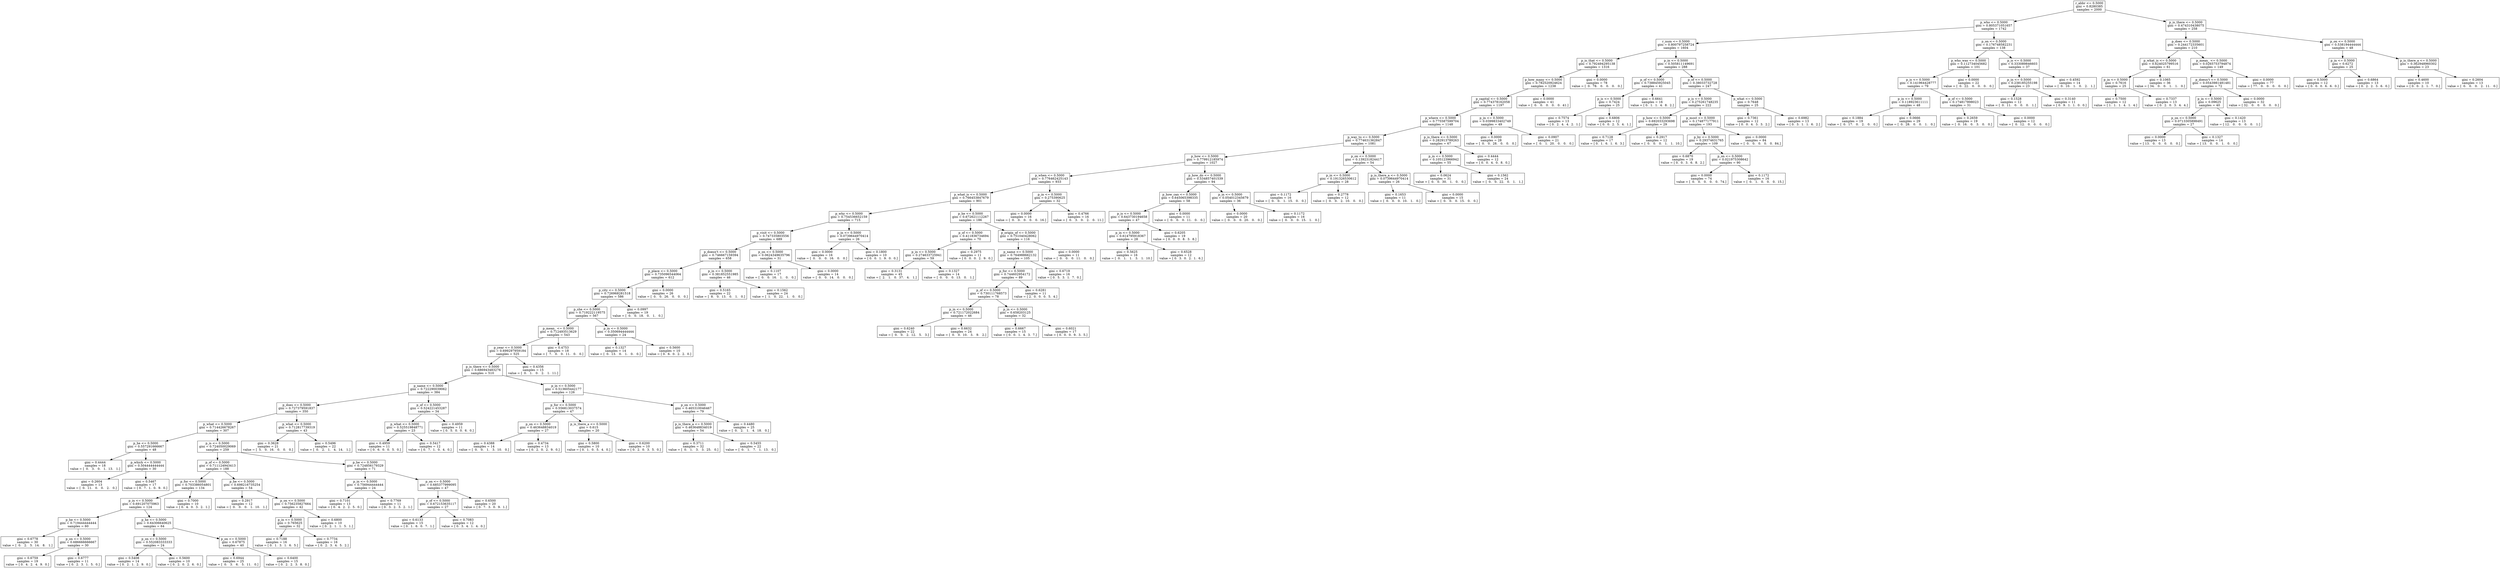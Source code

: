 digraph Tree {
0 [label="r_abbr <= 0.5000\ngini = 0.8280385\nsamples = 2000", shape="box"] ;
1 [label="p_who <= 0.5000\ngini = 0.805371051657\nsamples = 1742", shape="box"] ;
0 -> 1 ;
2 [label="r_num <= 0.5000\ngini = 0.800797258724\nsamples = 1604", shape="box"] ;
1 -> 2 ;
3 [label="p_is_that <= 0.5000\ngini = 0.792494295138\nsamples = 1316", shape="box"] ;
2 -> 3 ;
4 [label="p_how_many <= 0.5000\ngini = 0.782520924624\nsamples = 1238", shape="box"] ;
3 -> 4 ;
5 [label="p_capital <= 0.5000\ngini = 0.774378162058\nsamples = 1197", shape="box"] ;
4 -> 5 ;
6 [label="p_where <= 0.5000\ngini = 0.775587599704\nsamples = 1148", shape="box"] ;
5 -> 6 ;
7 [label="p_way_to <= 0.5000\ngini = 0.774631362847\nsamples = 1081", shape="box"] ;
6 -> 7 ;
8 [label="p_how <= 0.5000\ngini = 0.779912185974\nsamples = 1027", shape="box"] ;
7 -> 8 ;
9 [label="p_when <= 0.5000\ngini = 0.776462425143\nsamples = 933", shape="box"] ;
8 -> 9 ;
10 [label="p_what_is <= 0.5000\ngini = 0.766453847679\nsamples = 901", shape="box"] ;
9 -> 10 ;
11 [label="p_why <= 0.5000\ngini = 0.754536652159\nsamples = 715", shape="box"] ;
10 -> 11 ;
12 [label="p_visit <= 0.5000\ngini = 0.747335803556\nsamples = 689", shape="box"] ;
11 -> 12 ;
13 [label="p_doesn't <= 0.5000\ngini = 0.746667159394\nsamples = 658", shape="box"] ;
12 -> 13 ;
14 [label="p_place <= 0.5000\ngini = 0.735096544064\nsamples = 612", shape="box"] ;
13 -> 14 ;
15 [label="p_city <= 0.5000\ngini = 0.726968281518\nsamples = 586", shape="box"] ;
14 -> 15 ;
16 [label="p_she <= 0.5000\ngini = 0.719222119575\nsamples = 567", shape="box"] ;
15 -> 16 ;
17 [label="p_mean_ <= 0.5000\ngini = 0.712493513629\nsamples = 543", shape="box"] ;
16 -> 17 ;
18 [label="p_year <= 0.5000\ngini = 0.699297959184\nsamples = 525", shape="box"] ;
17 -> 18 ;
19 [label="p_is_there <= 0.5000\ngini = 0.686943483276\nsamples = 510", shape="box"] ;
18 -> 19 ;
20 [label="p_name <= 0.5000\ngini = 0.722290039062\nsamples = 384", shape="box"] ;
19 -> 20 ;
21 [label="p_does <= 0.5000\ngini = 0.727379591837\nsamples = 350", shape="box"] ;
20 -> 21 ;
22 [label="p_what <= 0.5000\ngini = 0.714426678267\nsamples = 307", shape="box"] ;
21 -> 22 ;
23 [label="p_he <= 0.5000\ngini = 0.557291666667\nsamples = 48", shape="box"] ;
22 -> 23 ;
24 [label="gini = 0.4444\nsamples = 18\nvalue = [  0.   3.   0.   1.  13.   1.]", shape="box"] ;
23 -> 24 ;
25 [label="p_which <= 0.5000\ngini = 0.504444444444\nsamples = 30", shape="box"] ;
23 -> 25 ;
26 [label="gini = 0.2604\nsamples = 13\nvalue = [  0.  11.   0.   0.   2.   0.]", shape="box"] ;
25 -> 26 ;
27 [label="gini = 0.5467\nsamples = 17\nvalue = [ 0.  7.  1.  0.  9.  0.]", shape="box"] ;
25 -> 27 ;
28 [label="p_is <= 0.5000\ngini = 0.724050029069\nsamples = 259", shape="box"] ;
22 -> 28 ;
29 [label="p_of <= 0.5000\ngini = 0.711124943413\nsamples = 188", shape="box"] ;
28 -> 29 ;
30 [label="p_for <= 0.5000\ngini = 0.703386054801\nsamples = 134", shape="box"] ;
29 -> 30 ;
31 [label="p_in <= 0.5000\ngini = 0.691207075963\nsamples = 124", shape="box"] ;
30 -> 31 ;
32 [label="p_he <= 0.5000\ngini = 0.719444444444\nsamples = 60", shape="box"] ;
31 -> 32 ;
33 [label="gini = 0.6778\nsamples = 30\nvalue = [  0.   2.   5.  14.   8.   1.]", shape="box"] ;
32 -> 33 ;
34 [label="p_on <= 0.5000\ngini = 0.686666666667\nsamples = 30", shape="box"] ;
32 -> 34 ;
35 [label="gini = 0.6759\nsamples = 19\nvalue = [ 0.  4.  2.  4.  9.  0.]", shape="box"] ;
34 -> 35 ;
36 [label="gini = 0.6777\nsamples = 11\nvalue = [ 0.  2.  3.  1.  5.  0.]", shape="box"] ;
34 -> 36 ;
37 [label="p_he <= 0.5000\ngini = 0.64306640625\nsamples = 64", shape="box"] ;
31 -> 37 ;
38 [label="p_on <= 0.5000\ngini = 0.552083333333\nsamples = 24", shape="box"] ;
37 -> 38 ;
39 [label="gini = 0.5408\nsamples = 14\nvalue = [ 0.  2.  1.  2.  9.  0.]", shape="box"] ;
38 -> 39 ;
40 [label="gini = 0.5600\nsamples = 10\nvalue = [ 0.  2.  0.  2.  6.  0.]", shape="box"] ;
38 -> 40 ;
41 [label="p_on <= 0.5000\ngini = 0.67875\nsamples = 40", shape="box"] ;
37 -> 41 ;
42 [label="gini = 0.6944\nsamples = 25\nvalue = [  0.   3.   6.   5.  11.   0.]", shape="box"] ;
41 -> 42 ;
43 [label="gini = 0.6400\nsamples = 15\nvalue = [ 0.  2.  2.  3.  8.  0.]", shape="box"] ;
41 -> 43 ;
44 [label="gini = 0.7000\nsamples = 10\nvalue = [ 0.  4.  0.  3.  2.  1.]", shape="box"] ;
30 -> 44 ;
45 [label="p_he <= 0.5000\ngini = 0.698216735254\nsamples = 54", shape="box"] ;
29 -> 45 ;
46 [label="gini = 0.2917\nsamples = 12\nvalue = [  0.   0.   0.   1.  10.   1.]", shape="box"] ;
45 -> 46 ;
47 [label="p_on <= 0.5000\ngini = 0.756235827664\nsamples = 42", shape="box"] ;
45 -> 47 ;
48 [label="p_in <= 0.5000\ngini = 0.765625\nsamples = 32", shape="box"] ;
47 -> 48 ;
49 [label="gini = 0.7188\nsamples = 16\nvalue = [ 0.  1.  3.  1.  6.  5.]", shape="box"] ;
48 -> 49 ;
50 [label="gini = 0.7734\nsamples = 16\nvalue = [ 0.  2.  3.  4.  5.  2.]", shape="box"] ;
48 -> 50 ;
51 [label="gini = 0.6800\nsamples = 10\nvalue = [ 0.  2.  1.  1.  5.  1.]", shape="box"] ;
47 -> 51 ;
52 [label="p_he <= 0.5000\ngini = 0.724856179329\nsamples = 71", shape="box"] ;
28 -> 52 ;
53 [label="p_in <= 0.5000\ngini = 0.756944444444\nsamples = 24", shape="box"] ;
52 -> 53 ;
54 [label="gini = 0.7101\nsamples = 13\nvalue = [ 0.  4.  2.  2.  5.  0.]", shape="box"] ;
53 -> 54 ;
55 [label="gini = 0.7769\nsamples = 11\nvalue = [ 0.  3.  2.  3.  2.  1.]", shape="box"] ;
53 -> 55 ;
56 [label="p_on <= 0.5000\ngini = 0.685377999095\nsamples = 47", shape="box"] ;
52 -> 56 ;
57 [label="p_of <= 0.5000\ngini = 0.672153635117\nsamples = 27", shape="box"] ;
56 -> 57 ;
58 [label="gini = 0.6133\nsamples = 15\nvalue = [ 0.  1.  6.  0.  7.  1.]", shape="box"] ;
57 -> 58 ;
59 [label="gini = 0.7083\nsamples = 12\nvalue = [ 0.  3.  4.  1.  4.  0.]", shape="box"] ;
57 -> 59 ;
60 [label="gini = 0.6500\nsamples = 20\nvalue = [ 0.  7.  3.  0.  9.  1.]", shape="box"] ;
56 -> 60 ;
61 [label="p_what <= 0.5000\ngini = 0.712817739319\nsamples = 43", shape="box"] ;
21 -> 61 ;
62 [label="gini = 0.3628\nsamples = 21\nvalue = [  5.   0.  16.   0.   0.   0.]", shape="box"] ;
61 -> 62 ;
63 [label="gini = 0.5496\nsamples = 22\nvalue = [  0.   2.   1.   4.  14.   1.]", shape="box"] ;
61 -> 63 ;
64 [label="p_of <= 0.5000\ngini = 0.524221453287\nsamples = 34", shape="box"] ;
20 -> 64 ;
65 [label="p_what <= 0.5000\ngini = 0.525519848771\nsamples = 23", shape="box"] ;
64 -> 65 ;
66 [label="gini = 0.4959\nsamples = 11\nvalue = [ 0.  6.  0.  0.  5.  0.]", shape="box"] ;
65 -> 66 ;
67 [label="gini = 0.5417\nsamples = 12\nvalue = [ 0.  7.  1.  0.  4.  0.]", shape="box"] ;
65 -> 67 ;
68 [label="gini = 0.4959\nsamples = 11\nvalue = [ 0.  5.  0.  0.  6.  0.]", shape="box"] ;
64 -> 68 ;
69 [label="p_in <= 0.5000\ngini = 0.513605442177\nsamples = 126", shape="box"] ;
19 -> 69 ;
70 [label="p_for <= 0.5000\ngini = 0.556813037574\nsamples = 47", shape="box"] ;
69 -> 70 ;
71 [label="p_on <= 0.5000\ngini = 0.463648834019\nsamples = 27", shape="box"] ;
70 -> 71 ;
72 [label="gini = 0.4388\nsamples = 14\nvalue = [  0.   0.   1.   3.  10.   0.]", shape="box"] ;
71 -> 72 ;
73 [label="gini = 0.4734\nsamples = 13\nvalue = [ 0.  2.  0.  2.  9.  0.]", shape="box"] ;
71 -> 73 ;
74 [label="p_is_there_a <= 0.5000\ngini = 0.615\nsamples = 20", shape="box"] ;
70 -> 74 ;
75 [label="gini = 0.5800\nsamples = 10\nvalue = [ 0.  1.  0.  5.  4.  0.]", shape="box"] ;
74 -> 75 ;
76 [label="gini = 0.6200\nsamples = 10\nvalue = [ 0.  2.  0.  3.  5.  0.]", shape="box"] ;
74 -> 76 ;
77 [label="p_on <= 0.5000\ngini = 0.465310046467\nsamples = 79", shape="box"] ;
69 -> 77 ;
78 [label="p_is_there_a <= 0.5000\ngini = 0.463648834019\nsamples = 54", shape="box"] ;
77 -> 78 ;
79 [label="gini = 0.3711\nsamples = 32\nvalue = [  0.   1.   3.   3.  25.   0.]", shape="box"] ;
78 -> 79 ;
80 [label="gini = 0.5455\nsamples = 22\nvalue = [  0.   1.   7.   1.  13.   0.]", shape="box"] ;
78 -> 80 ;
81 [label="gini = 0.4480\nsamples = 25\nvalue = [  0.   2.   1.   4.  18.   0.]", shape="box"] ;
77 -> 81 ;
82 [label="gini = 0.4356\nsamples = 15\nvalue = [  0.   1.   0.   2.   1.  11.]", shape="box"] ;
18 -> 82 ;
83 [label="gini = 0.4753\nsamples = 18\nvalue = [  7.   0.   0.  11.   0.   0.]", shape="box"] ;
17 -> 83 ;
84 [label="p_in <= 0.5000\ngini = 0.350694444444\nsamples = 24", shape="box"] ;
16 -> 84 ;
85 [label="gini = 0.1327\nsamples = 14\nvalue = [  0.  13.   0.   1.   0.   0.]", shape="box"] ;
84 -> 85 ;
86 [label="gini = 0.5600\nsamples = 10\nvalue = [ 0.  6.  0.  2.  2.  0.]", shape="box"] ;
84 -> 86 ;
87 [label="gini = 0.0997\nsamples = 19\nvalue = [  0.   0.  18.   0.   1.   0.]", shape="box"] ;
15 -> 87 ;
88 [label="gini = 0.0000\nsamples = 26\nvalue = [  0.   0.  26.   0.   0.   0.]", shape="box"] ;
14 -> 88 ;
89 [label="p_in <= 0.5000\ngini = 0.381852551985\nsamples = 46", shape="box"] ;
13 -> 89 ;
90 [label="gini = 0.5165\nsamples = 22\nvalue = [  8.   0.  13.   0.   1.   0.]", shape="box"] ;
89 -> 90 ;
91 [label="gini = 0.1562\nsamples = 24\nvalue = [  1.   0.  22.   1.   0.   0.]", shape="box"] ;
89 -> 91 ;
92 [label="p_on <= 0.5000\ngini = 0.0624349635796\nsamples = 31", shape="box"] ;
12 -> 92 ;
93 [label="gini = 0.1107\nsamples = 17\nvalue = [  0.   0.  16.   1.   0.   0.]", shape="box"] ;
92 -> 93 ;
94 [label="gini = 0.0000\nsamples = 14\nvalue = [  0.   0.  14.   0.   0.   0.]", shape="box"] ;
92 -> 94 ;
95 [label="p_in <= 0.5000\ngini = 0.0739644970414\nsamples = 26", shape="box"] ;
11 -> 95 ;
96 [label="gini = 0.0000\nsamples = 16\nvalue = [  0.   0.   0.  16.   0.   0.]", shape="box"] ;
95 -> 96 ;
97 [label="gini = 0.1800\nsamples = 10\nvalue = [ 0.  0.  1.  9.  0.  0.]", shape="box"] ;
95 -> 97 ;
98 [label="p_he <= 0.5000\ngini = 0.672621112267\nsamples = 186", shape="box"] ;
10 -> 98 ;
99 [label="p_of <= 0.5000\ngini = 0.411836734694\nsamples = 70", shape="box"] ;
98 -> 99 ;
100 [label="p_in <= 0.5000\ngini = 0.274633725941\nsamples = 59", shape="box"] ;
99 -> 100 ;
101 [label="gini = 0.3131\nsamples = 45\nvalue = [  2.   1.   0.  37.   4.   1.]", shape="box"] ;
100 -> 101 ;
102 [label="gini = 0.1327\nsamples = 14\nvalue = [  0.   0.   0.  13.   0.   1.]", shape="box"] ;
100 -> 102 ;
103 [label="gini = 0.2975\nsamples = 11\nvalue = [ 0.  0.  0.  2.  9.  0.]", shape="box"] ;
99 -> 103 ;
104 [label="p_origin_of <= 0.5000\ngini = 0.751040428062\nsamples = 116", shape="box"] ;
98 -> 104 ;
105 [label="p_name <= 0.5000\ngini = 0.764988662132\nsamples = 105", shape="box"] ;
104 -> 105 ;
106 [label="p_for <= 0.5000\ngini = 0.744602954172\nsamples = 89", shape="box"] ;
105 -> 106 ;
107 [label="p_of <= 0.5000\ngini = 0.730111768573\nsamples = 78", shape="box"] ;
106 -> 107 ;
108 [label="p_in <= 0.5000\ngini = 0.721172022684\nsamples = 46", shape="box"] ;
107 -> 108 ;
109 [label="gini = 0.6240\nsamples = 22\nvalue = [  0.   0.   2.  12.   5.   3.]", shape="box"] ;
108 -> 109 ;
110 [label="gini = 0.6632\nsamples = 24\nvalue = [  0.   0.  10.   3.   9.   2.]", shape="box"] ;
108 -> 110 ;
111 [label="p_in <= 0.5000\ngini = 0.658203125\nsamples = 32", shape="box"] ;
107 -> 111 ;
112 [label="gini = 0.6667\nsamples = 15\nvalue = [ 0.  0.  1.  4.  3.  7.]", shape="box"] ;
111 -> 112 ;
113 [label="gini = 0.6021\nsamples = 17\nvalue = [ 0.  0.  0.  9.  3.  5.]", shape="box"] ;
111 -> 113 ;
114 [label="gini = 0.6281\nsamples = 11\nvalue = [ 2.  0.  0.  0.  5.  4.]", shape="box"] ;
106 -> 114 ;
115 [label="gini = 0.6719\nsamples = 16\nvalue = [ 0.  5.  3.  1.  7.  0.]", shape="box"] ;
105 -> 115 ;
116 [label="gini = 0.0000\nsamples = 11\nvalue = [  0.   0.   0.  11.   0.   0.]", shape="box"] ;
104 -> 116 ;
117 [label="p_in <= 0.5000\ngini = 0.275390625\nsamples = 32", shape="box"] ;
9 -> 117 ;
118 [label="gini = 0.0000\nsamples = 16\nvalue = [  0.   0.   0.   0.   0.  16.]", shape="box"] ;
117 -> 118 ;
119 [label="gini = 0.4766\nsamples = 16\nvalue = [  0.   3.   0.   2.   0.  11.]", shape="box"] ;
117 -> 119 ;
120 [label="p_how_do <= 0.5000\ngini = 0.534857401539\nsamples = 94", shape="box"] ;
8 -> 120 ;
121 [label="p_how_can <= 0.5000\ngini = 0.645065398335\nsamples = 58", shape="box"] ;
120 -> 121 ;
122 [label="p_is <= 0.5000\ngini = 0.643730194658\nsamples = 47", shape="box"] ;
121 -> 122 ;
123 [label="p_in <= 0.5000\ngini = 0.614795918367\nsamples = 28", shape="box"] ;
122 -> 123 ;
124 [label="gini = 0.5625\nsamples = 16\nvalue = [  0.   1.   1.   3.   1.  10.]", shape="box"] ;
123 -> 124 ;
125 [label="gini = 0.6528\nsamples = 12\nvalue = [ 0.  3.  0.  2.  1.  6.]", shape="box"] ;
123 -> 125 ;
126 [label="gini = 0.6205\nsamples = 19\nvalue = [ 0.  0.  0.  8.  3.  8.]", shape="box"] ;
122 -> 126 ;
127 [label="gini = 0.0000\nsamples = 11\nvalue = [  0.   0.   0.  11.   0.   0.]", shape="box"] ;
121 -> 127 ;
128 [label="p_in <= 0.5000\ngini = 0.054012345679\nsamples = 36", shape="box"] ;
120 -> 128 ;
129 [label="gini = 0.0000\nsamples = 20\nvalue = [  0.   0.   0.  20.   0.   0.]", shape="box"] ;
128 -> 129 ;
130 [label="gini = 0.1172\nsamples = 16\nvalue = [  0.   0.   0.  15.   1.   0.]", shape="box"] ;
128 -> 130 ;
131 [label="p_on <= 0.5000\ngini = 0.139231824417\nsamples = 54", shape="box"] ;
7 -> 131 ;
132 [label="p_in <= 0.5000\ngini = 0.191326530612\nsamples = 28", shape="box"] ;
131 -> 132 ;
133 [label="gini = 0.1172\nsamples = 16\nvalue = [  0.   0.   1.  15.   0.   0.]", shape="box"] ;
132 -> 133 ;
134 [label="gini = 0.2778\nsamples = 12\nvalue = [  0.   0.   2.  10.   0.   0.]", shape="box"] ;
132 -> 134 ;
135 [label="p_is_there_a <= 0.5000\ngini = 0.0739644970414\nsamples = 26", shape="box"] ;
131 -> 135 ;
136 [label="gini = 0.1653\nsamples = 11\nvalue = [  0.   0.   0.  10.   1.   0.]", shape="box"] ;
135 -> 136 ;
137 [label="gini = 0.0000\nsamples = 15\nvalue = [  0.   0.   0.  15.   0.   0.]", shape="box"] ;
135 -> 137 ;
138 [label="p_is_there <= 0.5000\ngini = 0.282913789263\nsamples = 67", shape="box"] ;
6 -> 138 ;
139 [label="p_in <= 0.5000\ngini = 0.105123966942\nsamples = 55", shape="box"] ;
138 -> 139 ;
140 [label="gini = 0.0624\nsamples = 31\nvalue = [  0.   0.  30.   1.   0.   0.]", shape="box"] ;
139 -> 140 ;
141 [label="gini = 0.1562\nsamples = 24\nvalue = [  0.   0.  22.   0.   1.   1.]", shape="box"] ;
139 -> 141 ;
142 [label="gini = 0.4444\nsamples = 12\nvalue = [ 0.  0.  4.  0.  8.  0.]", shape="box"] ;
138 -> 142 ;
143 [label="p_in <= 0.5000\ngini = 0.0399833402749\nsamples = 49", shape="box"] ;
5 -> 143 ;
144 [label="gini = 0.0000\nsamples = 28\nvalue = [  0.   0.  28.   0.   0.   0.]", shape="box"] ;
143 -> 144 ;
145 [label="gini = 0.0907\nsamples = 21\nvalue = [  0.   1.  20.   0.   0.   0.]", shape="box"] ;
143 -> 145 ;
146 [label="gini = 0.0000\nsamples = 41\nvalue = [  0.   0.   0.   0.   0.  41.]", shape="box"] ;
4 -> 146 ;
147 [label="gini = 0.0000\nsamples = 78\nvalue = [  0.  78.   0.   0.   0.   0.]", shape="box"] ;
3 -> 147 ;
148 [label="p_in <= 0.5000\ngini = 0.505811149691\nsamples = 288", shape="box"] ;
2 -> 148 ;
149 [label="p_of <= 0.5000\ngini = 0.738845925045\nsamples = 41", shape="box"] ;
148 -> 149 ;
150 [label="p_is <= 0.5000\ngini = 0.7424\nsamples = 25", shape="box"] ;
149 -> 150 ;
151 [label="gini = 0.7574\nsamples = 13\nvalue = [ 0.  2.  4.  4.  2.  1.]", shape="box"] ;
150 -> 151 ;
152 [label="gini = 0.6806\nsamples = 12\nvalue = [ 0.  0.  2.  5.  4.  1.]", shape="box"] ;
150 -> 152 ;
153 [label="gini = 0.6641\nsamples = 16\nvalue = [ 0.  1.  1.  4.  8.  2.]", shape="box"] ;
149 -> 153 ;
154 [label="p_of <= 0.5000\ngini = 0.38033732728\nsamples = 247", shape="box"] ;
148 -> 154 ;
155 [label="p_is <= 0.5000\ngini = 0.275261748235\nsamples = 222", shape="box"] ;
154 -> 155 ;
156 [label="p_how <= 0.5000\ngini = 0.692033293698\nsamples = 29", shape="box"] ;
155 -> 156 ;
157 [label="gini = 0.7128\nsamples = 17\nvalue = [ 0.  1.  6.  1.  6.  3.]", shape="box"] ;
156 -> 157 ;
158 [label="gini = 0.2917\nsamples = 12\nvalue = [  0.   0.   0.   1.   1.  10.]", shape="box"] ;
156 -> 158 ;
159 [label="p_most <= 0.5000\ngini = 0.174877177911\nsamples = 193", shape="box"] ;
155 -> 159 ;
160 [label="p_by <= 0.5000\ngini = 0.29374631765\nsamples = 109", shape="box"] ;
159 -> 160 ;
161 [label="gini = 0.6870\nsamples = 19\nvalue = [ 0.  0.  3.  6.  8.  2.]", shape="box"] ;
160 -> 161 ;
162 [label="p_on <= 0.5000\ngini = 0.021975308642\nsamples = 90", shape="box"] ;
160 -> 162 ;
163 [label="gini = 0.0000\nsamples = 74\nvalue = [  0.   0.   0.   0.   0.  74.]", shape="box"] ;
162 -> 163 ;
164 [label="gini = 0.1172\nsamples = 16\nvalue = [  0.   1.   0.   0.   0.  15.]", shape="box"] ;
162 -> 164 ;
165 [label="gini = 0.0000\nsamples = 84\nvalue = [  0.   0.   0.   0.   0.  84.]", shape="box"] ;
159 -> 165 ;
166 [label="p_what <= 0.5000\ngini = 0.7648\nsamples = 25", shape="box"] ;
154 -> 166 ;
167 [label="gini = 0.7361\nsamples = 12\nvalue = [ 0.  0.  4.  3.  3.  2.]", shape="box"] ;
166 -> 167 ;
168 [label="gini = 0.6982\nsamples = 13\nvalue = [ 0.  3.  1.  1.  6.  2.]", shape="box"] ;
166 -> 168 ;
169 [label="p_on <= 0.5000\ngini = 0.176748582231\nsamples = 138", shape="box"] ;
1 -> 169 ;
170 [label="p_who_was <= 0.5000\ngini = 0.112734045682\nsamples = 101", shape="box"] ;
169 -> 170 ;
171 [label="p_is <= 0.5000\ngini = 0.141964428777\nsamples = 79", shape="box"] ;
170 -> 171 ;
172 [label="p_in <= 0.5000\ngini = 0.118923611111\nsamples = 48", shape="box"] ;
171 -> 172 ;
173 [label="gini = 0.1884\nsamples = 19\nvalue = [  0.  17.   0.   2.   0.   0.]", shape="box"] ;
172 -> 173 ;
174 [label="gini = 0.0666\nsamples = 29\nvalue = [  0.  28.   0.   0.   1.   0.]", shape="box"] ;
172 -> 174 ;
175 [label="p_of <= 0.5000\ngini = 0.174817898023\nsamples = 31", shape="box"] ;
171 -> 175 ;
176 [label="gini = 0.2659\nsamples = 19\nvalue = [  0.  16.   0.   3.   0.   0.]", shape="box"] ;
175 -> 176 ;
177 [label="gini = 0.0000\nsamples = 12\nvalue = [  0.  12.   0.   0.   0.   0.]", shape="box"] ;
175 -> 177 ;
178 [label="gini = 0.0000\nsamples = 22\nvalue = [  0.  22.   0.   0.   0.   0.]", shape="box"] ;
170 -> 178 ;
179 [label="p_is <= 0.5000\ngini = 0.333089846603\nsamples = 37", shape="box"] ;
169 -> 179 ;
180 [label="p_in <= 0.5000\ngini = 0.238185255198\nsamples = 23", shape="box"] ;
179 -> 180 ;
181 [label="gini = 0.1528\nsamples = 12\nvalue = [  0.  11.   0.   0.   0.   1.]", shape="box"] ;
180 -> 181 ;
182 [label="gini = 0.3140\nsamples = 11\nvalue = [ 0.  9.  1.  1.  0.  0.]", shape="box"] ;
180 -> 182 ;
183 [label="gini = 0.4592\nsamples = 14\nvalue = [  0.  10.   1.   0.   2.   1.]", shape="box"] ;
179 -> 183 ;
184 [label="p_is_there <= 0.5000\ngini = 0.474310438075\nsamples = 258", shape="box"] ;
0 -> 184 ;
185 [label="p_does <= 0.5000\ngini = 0.244172335601\nsamples = 210", shape="box"] ;
184 -> 185 ;
186 [label="p_what_is <= 0.5000\ngini = 0.624025799516\nsamples = 61", shape="box"] ;
185 -> 186 ;
187 [label="p_in <= 0.5000\ngini = 0.7616\nsamples = 25", shape="box"] ;
186 -> 187 ;
188 [label="gini = 0.7500\nsamples = 12\nvalue = [ 1.  1.  1.  4.  1.  4.]", shape="box"] ;
187 -> 188 ;
189 [label="gini = 0.7337\nsamples = 13\nvalue = [ 0.  2.  0.  3.  4.  4.]", shape="box"] ;
187 -> 189 ;
190 [label="gini = 0.1065\nsamples = 36\nvalue = [ 34.   0.   0.   1.   1.   0.]", shape="box"] ;
186 -> 190 ;
191 [label="p_mean_ <= 0.5000\ngini = 0.0265753794874\nsamples = 149", shape="box"] ;
185 -> 191 ;
192 [label="p_doesn't <= 0.5000\ngini = 0.0543981481481\nsamples = 72", shape="box"] ;
191 -> 192 ;
193 [label="p_in <= 0.5000\ngini = 0.09625\nsamples = 40", shape="box"] ;
192 -> 193 ;
194 [label="p_on <= 0.5000\ngini = 0.0713305898491\nsamples = 27", shape="box"] ;
193 -> 194 ;
195 [label="gini = 0.0000\nsamples = 13\nvalue = [ 13.   0.   0.   0.   0.   0.]", shape="box"] ;
194 -> 195 ;
196 [label="gini = 0.1327\nsamples = 14\nvalue = [ 13.   0.   0.   1.   0.   0.]", shape="box"] ;
194 -> 196 ;
197 [label="gini = 0.1420\nsamples = 13\nvalue = [ 12.   0.   0.   0.   0.   1.]", shape="box"] ;
193 -> 197 ;
198 [label="gini = 0.0000\nsamples = 32\nvalue = [ 32.   0.   0.   0.   0.   0.]", shape="box"] ;
192 -> 198 ;
199 [label="gini = 0.0000\nsamples = 77\nvalue = [ 77.   0.   0.   0.   0.   0.]", shape="box"] ;
191 -> 199 ;
200 [label="p_on <= 0.5000\ngini = 0.538194444444\nsamples = 48", shape="box"] ;
184 -> 200 ;
201 [label="p_in <= 0.5000\ngini = 0.6272\nsamples = 25", shape="box"] ;
200 -> 201 ;
202 [label="gini = 0.5000\nsamples = 12\nvalue = [ 0.  0.  0.  6.  6.  0.]", shape="box"] ;
201 -> 202 ;
203 [label="gini = 0.6864\nsamples = 13\nvalue = [ 0.  2.  2.  3.  6.  0.]", shape="box"] ;
201 -> 203 ;
204 [label="p_is_there_a <= 0.5000\ngini = 0.362948960302\nsamples = 23", shape="box"] ;
200 -> 204 ;
205 [label="gini = 0.4600\nsamples = 10\nvalue = [ 0.  0.  2.  1.  7.  0.]", shape="box"] ;
204 -> 205 ;
206 [label="gini = 0.2604\nsamples = 13\nvalue = [  0.   0.   0.   2.  11.   0.]", shape="box"] ;
204 -> 206 ;
}